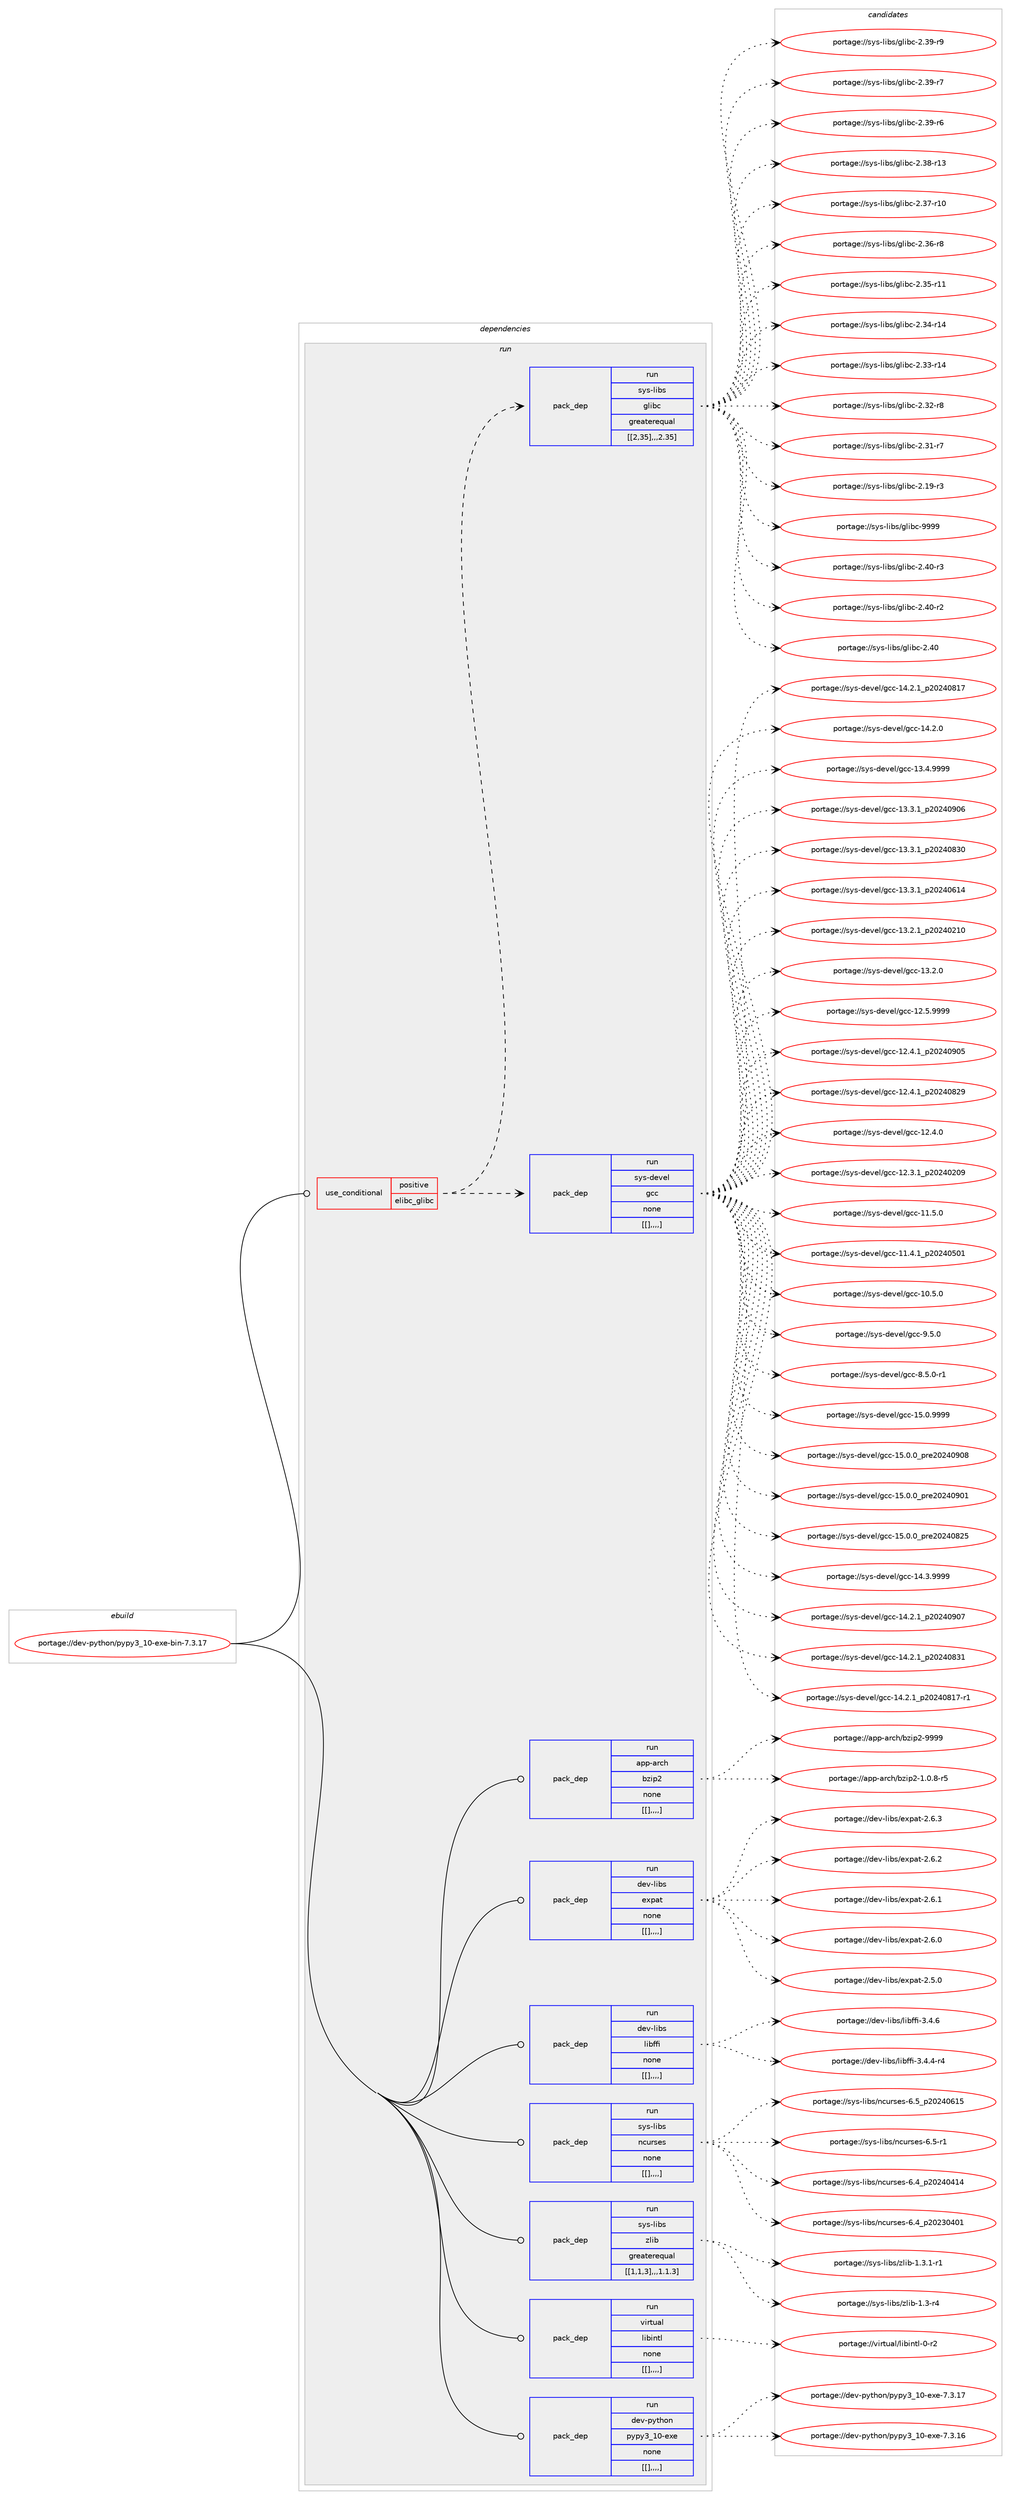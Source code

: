 digraph prolog {

# *************
# Graph options
# *************

newrank=true;
concentrate=true;
compound=true;
graph [rankdir=LR,fontname=Helvetica,fontsize=10,ranksep=1.5];#, ranksep=2.5, nodesep=0.2];
edge  [arrowhead=vee];
node  [fontname=Helvetica,fontsize=10];

# **********
# The ebuild
# **********

subgraph cluster_leftcol {
color=gray;
label=<<i>ebuild</i>>;
id [label="portage://dev-python/pypy3_10-exe-bin-7.3.17", color=red, width=4, href="../dev-python/pypy3_10-exe-bin-7.3.17.svg"];
}

# ****************
# The dependencies
# ****************

subgraph cluster_midcol {
color=gray;
label=<<i>dependencies</i>>;
subgraph cluster_compile {
fillcolor="#eeeeee";
style=filled;
label=<<i>compile</i>>;
}
subgraph cluster_compileandrun {
fillcolor="#eeeeee";
style=filled;
label=<<i>compile and run</i>>;
}
subgraph cluster_run {
fillcolor="#eeeeee";
style=filled;
label=<<i>run</i>>;
subgraph cond38377 {
dependency159736 [label=<<TABLE BORDER="0" CELLBORDER="1" CELLSPACING="0" CELLPADDING="4"><TR><TD ROWSPAN="3" CELLPADDING="10">use_conditional</TD></TR><TR><TD>positive</TD></TR><TR><TD>elibc_glibc</TD></TR></TABLE>>, shape=none, color=red];
subgraph pack120114 {
dependency159737 [label=<<TABLE BORDER="0" CELLBORDER="1" CELLSPACING="0" CELLPADDING="4" WIDTH="220"><TR><TD ROWSPAN="6" CELLPADDING="30">pack_dep</TD></TR><TR><TD WIDTH="110">run</TD></TR><TR><TD>sys-devel</TD></TR><TR><TD>gcc</TD></TR><TR><TD>none</TD></TR><TR><TD>[[],,,,]</TD></TR></TABLE>>, shape=none, color=blue];
}
dependency159736:e -> dependency159737:w [weight=20,style="dashed",arrowhead="vee"];
subgraph pack120115 {
dependency159738 [label=<<TABLE BORDER="0" CELLBORDER="1" CELLSPACING="0" CELLPADDING="4" WIDTH="220"><TR><TD ROWSPAN="6" CELLPADDING="30">pack_dep</TD></TR><TR><TD WIDTH="110">run</TD></TR><TR><TD>sys-libs</TD></TR><TR><TD>glibc</TD></TR><TR><TD>greaterequal</TD></TR><TR><TD>[[2,35],,,2.35]</TD></TR></TABLE>>, shape=none, color=blue];
}
dependency159736:e -> dependency159738:w [weight=20,style="dashed",arrowhead="vee"];
}
id:e -> dependency159736:w [weight=20,style="solid",arrowhead="odot"];
subgraph pack120116 {
dependency159739 [label=<<TABLE BORDER="0" CELLBORDER="1" CELLSPACING="0" CELLPADDING="4" WIDTH="220"><TR><TD ROWSPAN="6" CELLPADDING="30">pack_dep</TD></TR><TR><TD WIDTH="110">run</TD></TR><TR><TD>app-arch</TD></TR><TR><TD>bzip2</TD></TR><TR><TD>none</TD></TR><TR><TD>[[],,,,]</TD></TR></TABLE>>, shape=none, color=blue];
}
id:e -> dependency159739:w [weight=20,style="solid",arrowhead="odot"];
subgraph pack120117 {
dependency159740 [label=<<TABLE BORDER="0" CELLBORDER="1" CELLSPACING="0" CELLPADDING="4" WIDTH="220"><TR><TD ROWSPAN="6" CELLPADDING="30">pack_dep</TD></TR><TR><TD WIDTH="110">run</TD></TR><TR><TD>dev-libs</TD></TR><TR><TD>expat</TD></TR><TR><TD>none</TD></TR><TR><TD>[[],,,,]</TD></TR></TABLE>>, shape=none, color=blue];
}
id:e -> dependency159740:w [weight=20,style="solid",arrowhead="odot"];
subgraph pack120118 {
dependency159741 [label=<<TABLE BORDER="0" CELLBORDER="1" CELLSPACING="0" CELLPADDING="4" WIDTH="220"><TR><TD ROWSPAN="6" CELLPADDING="30">pack_dep</TD></TR><TR><TD WIDTH="110">run</TD></TR><TR><TD>dev-libs</TD></TR><TR><TD>libffi</TD></TR><TR><TD>none</TD></TR><TR><TD>[[],,,,]</TD></TR></TABLE>>, shape=none, color=blue];
}
id:e -> dependency159741:w [weight=20,style="solid",arrowhead="odot"];
subgraph pack120119 {
dependency159742 [label=<<TABLE BORDER="0" CELLBORDER="1" CELLSPACING="0" CELLPADDING="4" WIDTH="220"><TR><TD ROWSPAN="6" CELLPADDING="30">pack_dep</TD></TR><TR><TD WIDTH="110">run</TD></TR><TR><TD>sys-libs</TD></TR><TR><TD>ncurses</TD></TR><TR><TD>none</TD></TR><TR><TD>[[],,,,]</TD></TR></TABLE>>, shape=none, color=blue];
}
id:e -> dependency159742:w [weight=20,style="solid",arrowhead="odot"];
subgraph pack120120 {
dependency159743 [label=<<TABLE BORDER="0" CELLBORDER="1" CELLSPACING="0" CELLPADDING="4" WIDTH="220"><TR><TD ROWSPAN="6" CELLPADDING="30">pack_dep</TD></TR><TR><TD WIDTH="110">run</TD></TR><TR><TD>sys-libs</TD></TR><TR><TD>zlib</TD></TR><TR><TD>greaterequal</TD></TR><TR><TD>[[1,1,3],,,1.1.3]</TD></TR></TABLE>>, shape=none, color=blue];
}
id:e -> dependency159743:w [weight=20,style="solid",arrowhead="odot"];
subgraph pack120121 {
dependency159744 [label=<<TABLE BORDER="0" CELLBORDER="1" CELLSPACING="0" CELLPADDING="4" WIDTH="220"><TR><TD ROWSPAN="6" CELLPADDING="30">pack_dep</TD></TR><TR><TD WIDTH="110">run</TD></TR><TR><TD>virtual</TD></TR><TR><TD>libintl</TD></TR><TR><TD>none</TD></TR><TR><TD>[[],,,,]</TD></TR></TABLE>>, shape=none, color=blue];
}
id:e -> dependency159744:w [weight=20,style="solid",arrowhead="odot"];
subgraph pack120122 {
dependency159745 [label=<<TABLE BORDER="0" CELLBORDER="1" CELLSPACING="0" CELLPADDING="4" WIDTH="220"><TR><TD ROWSPAN="6" CELLPADDING="30">pack_dep</TD></TR><TR><TD WIDTH="110">run</TD></TR><TR><TD>dev-python</TD></TR><TR><TD>pypy3_10-exe</TD></TR><TR><TD>none</TD></TR><TR><TD>[[],,,,]</TD></TR></TABLE>>, shape=none, color=blue];
}
id:e -> dependency159745:w [weight=20,style="solid",arrowhead="odot"];
}
}

# **************
# The candidates
# **************

subgraph cluster_choices {
rank=same;
color=gray;
label=<<i>candidates</i>>;

subgraph choice120114 {
color=black;
nodesep=1;
choice1151211154510010111810110847103999945495346484657575757 [label="portage://sys-devel/gcc-15.0.9999", color=red, width=4,href="../sys-devel/gcc-15.0.9999.svg"];
choice1151211154510010111810110847103999945495346484648951121141015048505248574856 [label="portage://sys-devel/gcc-15.0.0_pre20240908", color=red, width=4,href="../sys-devel/gcc-15.0.0_pre20240908.svg"];
choice1151211154510010111810110847103999945495346484648951121141015048505248574849 [label="portage://sys-devel/gcc-15.0.0_pre20240901", color=red, width=4,href="../sys-devel/gcc-15.0.0_pre20240901.svg"];
choice1151211154510010111810110847103999945495346484648951121141015048505248565053 [label="portage://sys-devel/gcc-15.0.0_pre20240825", color=red, width=4,href="../sys-devel/gcc-15.0.0_pre20240825.svg"];
choice1151211154510010111810110847103999945495246514657575757 [label="portage://sys-devel/gcc-14.3.9999", color=red, width=4,href="../sys-devel/gcc-14.3.9999.svg"];
choice1151211154510010111810110847103999945495246504649951125048505248574855 [label="portage://sys-devel/gcc-14.2.1_p20240907", color=red, width=4,href="../sys-devel/gcc-14.2.1_p20240907.svg"];
choice1151211154510010111810110847103999945495246504649951125048505248565149 [label="portage://sys-devel/gcc-14.2.1_p20240831", color=red, width=4,href="../sys-devel/gcc-14.2.1_p20240831.svg"];
choice11512111545100101118101108471039999454952465046499511250485052485649554511449 [label="portage://sys-devel/gcc-14.2.1_p20240817-r1", color=red, width=4,href="../sys-devel/gcc-14.2.1_p20240817-r1.svg"];
choice1151211154510010111810110847103999945495246504649951125048505248564955 [label="portage://sys-devel/gcc-14.2.1_p20240817", color=red, width=4,href="../sys-devel/gcc-14.2.1_p20240817.svg"];
choice1151211154510010111810110847103999945495246504648 [label="portage://sys-devel/gcc-14.2.0", color=red, width=4,href="../sys-devel/gcc-14.2.0.svg"];
choice1151211154510010111810110847103999945495146524657575757 [label="portage://sys-devel/gcc-13.4.9999", color=red, width=4,href="../sys-devel/gcc-13.4.9999.svg"];
choice1151211154510010111810110847103999945495146514649951125048505248574854 [label="portage://sys-devel/gcc-13.3.1_p20240906", color=red, width=4,href="../sys-devel/gcc-13.3.1_p20240906.svg"];
choice1151211154510010111810110847103999945495146514649951125048505248565148 [label="portage://sys-devel/gcc-13.3.1_p20240830", color=red, width=4,href="../sys-devel/gcc-13.3.1_p20240830.svg"];
choice1151211154510010111810110847103999945495146514649951125048505248544952 [label="portage://sys-devel/gcc-13.3.1_p20240614", color=red, width=4,href="../sys-devel/gcc-13.3.1_p20240614.svg"];
choice1151211154510010111810110847103999945495146504649951125048505248504948 [label="portage://sys-devel/gcc-13.2.1_p20240210", color=red, width=4,href="../sys-devel/gcc-13.2.1_p20240210.svg"];
choice1151211154510010111810110847103999945495146504648 [label="portage://sys-devel/gcc-13.2.0", color=red, width=4,href="../sys-devel/gcc-13.2.0.svg"];
choice1151211154510010111810110847103999945495046534657575757 [label="portage://sys-devel/gcc-12.5.9999", color=red, width=4,href="../sys-devel/gcc-12.5.9999.svg"];
choice1151211154510010111810110847103999945495046524649951125048505248574853 [label="portage://sys-devel/gcc-12.4.1_p20240905", color=red, width=4,href="../sys-devel/gcc-12.4.1_p20240905.svg"];
choice1151211154510010111810110847103999945495046524649951125048505248565057 [label="portage://sys-devel/gcc-12.4.1_p20240829", color=red, width=4,href="../sys-devel/gcc-12.4.1_p20240829.svg"];
choice1151211154510010111810110847103999945495046524648 [label="portage://sys-devel/gcc-12.4.0", color=red, width=4,href="../sys-devel/gcc-12.4.0.svg"];
choice1151211154510010111810110847103999945495046514649951125048505248504857 [label="portage://sys-devel/gcc-12.3.1_p20240209", color=red, width=4,href="../sys-devel/gcc-12.3.1_p20240209.svg"];
choice1151211154510010111810110847103999945494946534648 [label="portage://sys-devel/gcc-11.5.0", color=red, width=4,href="../sys-devel/gcc-11.5.0.svg"];
choice1151211154510010111810110847103999945494946524649951125048505248534849 [label="portage://sys-devel/gcc-11.4.1_p20240501", color=red, width=4,href="../sys-devel/gcc-11.4.1_p20240501.svg"];
choice1151211154510010111810110847103999945494846534648 [label="portage://sys-devel/gcc-10.5.0", color=red, width=4,href="../sys-devel/gcc-10.5.0.svg"];
choice11512111545100101118101108471039999455746534648 [label="portage://sys-devel/gcc-9.5.0", color=red, width=4,href="../sys-devel/gcc-9.5.0.svg"];
choice115121115451001011181011084710399994556465346484511449 [label="portage://sys-devel/gcc-8.5.0-r1", color=red, width=4,href="../sys-devel/gcc-8.5.0-r1.svg"];
dependency159737:e -> choice1151211154510010111810110847103999945495346484657575757:w [style=dotted,weight="100"];
dependency159737:e -> choice1151211154510010111810110847103999945495346484648951121141015048505248574856:w [style=dotted,weight="100"];
dependency159737:e -> choice1151211154510010111810110847103999945495346484648951121141015048505248574849:w [style=dotted,weight="100"];
dependency159737:e -> choice1151211154510010111810110847103999945495346484648951121141015048505248565053:w [style=dotted,weight="100"];
dependency159737:e -> choice1151211154510010111810110847103999945495246514657575757:w [style=dotted,weight="100"];
dependency159737:e -> choice1151211154510010111810110847103999945495246504649951125048505248574855:w [style=dotted,weight="100"];
dependency159737:e -> choice1151211154510010111810110847103999945495246504649951125048505248565149:w [style=dotted,weight="100"];
dependency159737:e -> choice11512111545100101118101108471039999454952465046499511250485052485649554511449:w [style=dotted,weight="100"];
dependency159737:e -> choice1151211154510010111810110847103999945495246504649951125048505248564955:w [style=dotted,weight="100"];
dependency159737:e -> choice1151211154510010111810110847103999945495246504648:w [style=dotted,weight="100"];
dependency159737:e -> choice1151211154510010111810110847103999945495146524657575757:w [style=dotted,weight="100"];
dependency159737:e -> choice1151211154510010111810110847103999945495146514649951125048505248574854:w [style=dotted,weight="100"];
dependency159737:e -> choice1151211154510010111810110847103999945495146514649951125048505248565148:w [style=dotted,weight="100"];
dependency159737:e -> choice1151211154510010111810110847103999945495146514649951125048505248544952:w [style=dotted,weight="100"];
dependency159737:e -> choice1151211154510010111810110847103999945495146504649951125048505248504948:w [style=dotted,weight="100"];
dependency159737:e -> choice1151211154510010111810110847103999945495146504648:w [style=dotted,weight="100"];
dependency159737:e -> choice1151211154510010111810110847103999945495046534657575757:w [style=dotted,weight="100"];
dependency159737:e -> choice1151211154510010111810110847103999945495046524649951125048505248574853:w [style=dotted,weight="100"];
dependency159737:e -> choice1151211154510010111810110847103999945495046524649951125048505248565057:w [style=dotted,weight="100"];
dependency159737:e -> choice1151211154510010111810110847103999945495046524648:w [style=dotted,weight="100"];
dependency159737:e -> choice1151211154510010111810110847103999945495046514649951125048505248504857:w [style=dotted,weight="100"];
dependency159737:e -> choice1151211154510010111810110847103999945494946534648:w [style=dotted,weight="100"];
dependency159737:e -> choice1151211154510010111810110847103999945494946524649951125048505248534849:w [style=dotted,weight="100"];
dependency159737:e -> choice1151211154510010111810110847103999945494846534648:w [style=dotted,weight="100"];
dependency159737:e -> choice11512111545100101118101108471039999455746534648:w [style=dotted,weight="100"];
dependency159737:e -> choice115121115451001011181011084710399994556465346484511449:w [style=dotted,weight="100"];
}
subgraph choice120115 {
color=black;
nodesep=1;
choice11512111545108105981154710310810598994557575757 [label="portage://sys-libs/glibc-9999", color=red, width=4,href="../sys-libs/glibc-9999.svg"];
choice115121115451081059811547103108105989945504652484511451 [label="portage://sys-libs/glibc-2.40-r3", color=red, width=4,href="../sys-libs/glibc-2.40-r3.svg"];
choice115121115451081059811547103108105989945504652484511450 [label="portage://sys-libs/glibc-2.40-r2", color=red, width=4,href="../sys-libs/glibc-2.40-r2.svg"];
choice11512111545108105981154710310810598994550465248 [label="portage://sys-libs/glibc-2.40", color=red, width=4,href="../sys-libs/glibc-2.40.svg"];
choice115121115451081059811547103108105989945504651574511457 [label="portage://sys-libs/glibc-2.39-r9", color=red, width=4,href="../sys-libs/glibc-2.39-r9.svg"];
choice115121115451081059811547103108105989945504651574511455 [label="portage://sys-libs/glibc-2.39-r7", color=red, width=4,href="../sys-libs/glibc-2.39-r7.svg"];
choice115121115451081059811547103108105989945504651574511454 [label="portage://sys-libs/glibc-2.39-r6", color=red, width=4,href="../sys-libs/glibc-2.39-r6.svg"];
choice11512111545108105981154710310810598994550465156451144951 [label="portage://sys-libs/glibc-2.38-r13", color=red, width=4,href="../sys-libs/glibc-2.38-r13.svg"];
choice11512111545108105981154710310810598994550465155451144948 [label="portage://sys-libs/glibc-2.37-r10", color=red, width=4,href="../sys-libs/glibc-2.37-r10.svg"];
choice115121115451081059811547103108105989945504651544511456 [label="portage://sys-libs/glibc-2.36-r8", color=red, width=4,href="../sys-libs/glibc-2.36-r8.svg"];
choice11512111545108105981154710310810598994550465153451144949 [label="portage://sys-libs/glibc-2.35-r11", color=red, width=4,href="../sys-libs/glibc-2.35-r11.svg"];
choice11512111545108105981154710310810598994550465152451144952 [label="portage://sys-libs/glibc-2.34-r14", color=red, width=4,href="../sys-libs/glibc-2.34-r14.svg"];
choice11512111545108105981154710310810598994550465151451144952 [label="portage://sys-libs/glibc-2.33-r14", color=red, width=4,href="../sys-libs/glibc-2.33-r14.svg"];
choice115121115451081059811547103108105989945504651504511456 [label="portage://sys-libs/glibc-2.32-r8", color=red, width=4,href="../sys-libs/glibc-2.32-r8.svg"];
choice115121115451081059811547103108105989945504651494511455 [label="portage://sys-libs/glibc-2.31-r7", color=red, width=4,href="../sys-libs/glibc-2.31-r7.svg"];
choice115121115451081059811547103108105989945504649574511451 [label="portage://sys-libs/glibc-2.19-r3", color=red, width=4,href="../sys-libs/glibc-2.19-r3.svg"];
dependency159738:e -> choice11512111545108105981154710310810598994557575757:w [style=dotted,weight="100"];
dependency159738:e -> choice115121115451081059811547103108105989945504652484511451:w [style=dotted,weight="100"];
dependency159738:e -> choice115121115451081059811547103108105989945504652484511450:w [style=dotted,weight="100"];
dependency159738:e -> choice11512111545108105981154710310810598994550465248:w [style=dotted,weight="100"];
dependency159738:e -> choice115121115451081059811547103108105989945504651574511457:w [style=dotted,weight="100"];
dependency159738:e -> choice115121115451081059811547103108105989945504651574511455:w [style=dotted,weight="100"];
dependency159738:e -> choice115121115451081059811547103108105989945504651574511454:w [style=dotted,weight="100"];
dependency159738:e -> choice11512111545108105981154710310810598994550465156451144951:w [style=dotted,weight="100"];
dependency159738:e -> choice11512111545108105981154710310810598994550465155451144948:w [style=dotted,weight="100"];
dependency159738:e -> choice115121115451081059811547103108105989945504651544511456:w [style=dotted,weight="100"];
dependency159738:e -> choice11512111545108105981154710310810598994550465153451144949:w [style=dotted,weight="100"];
dependency159738:e -> choice11512111545108105981154710310810598994550465152451144952:w [style=dotted,weight="100"];
dependency159738:e -> choice11512111545108105981154710310810598994550465151451144952:w [style=dotted,weight="100"];
dependency159738:e -> choice115121115451081059811547103108105989945504651504511456:w [style=dotted,weight="100"];
dependency159738:e -> choice115121115451081059811547103108105989945504651494511455:w [style=dotted,weight="100"];
dependency159738:e -> choice115121115451081059811547103108105989945504649574511451:w [style=dotted,weight="100"];
}
subgraph choice120116 {
color=black;
nodesep=1;
choice971121124597114991044798122105112504557575757 [label="portage://app-arch/bzip2-9999", color=red, width=4,href="../app-arch/bzip2-9999.svg"];
choice971121124597114991044798122105112504549464846564511453 [label="portage://app-arch/bzip2-1.0.8-r5", color=red, width=4,href="../app-arch/bzip2-1.0.8-r5.svg"];
dependency159739:e -> choice971121124597114991044798122105112504557575757:w [style=dotted,weight="100"];
dependency159739:e -> choice971121124597114991044798122105112504549464846564511453:w [style=dotted,weight="100"];
}
subgraph choice120117 {
color=black;
nodesep=1;
choice10010111845108105981154710112011297116455046544651 [label="portage://dev-libs/expat-2.6.3", color=red, width=4,href="../dev-libs/expat-2.6.3.svg"];
choice10010111845108105981154710112011297116455046544650 [label="portage://dev-libs/expat-2.6.2", color=red, width=4,href="../dev-libs/expat-2.6.2.svg"];
choice10010111845108105981154710112011297116455046544649 [label="portage://dev-libs/expat-2.6.1", color=red, width=4,href="../dev-libs/expat-2.6.1.svg"];
choice10010111845108105981154710112011297116455046544648 [label="portage://dev-libs/expat-2.6.0", color=red, width=4,href="../dev-libs/expat-2.6.0.svg"];
choice10010111845108105981154710112011297116455046534648 [label="portage://dev-libs/expat-2.5.0", color=red, width=4,href="../dev-libs/expat-2.5.0.svg"];
dependency159740:e -> choice10010111845108105981154710112011297116455046544651:w [style=dotted,weight="100"];
dependency159740:e -> choice10010111845108105981154710112011297116455046544650:w [style=dotted,weight="100"];
dependency159740:e -> choice10010111845108105981154710112011297116455046544649:w [style=dotted,weight="100"];
dependency159740:e -> choice10010111845108105981154710112011297116455046544648:w [style=dotted,weight="100"];
dependency159740:e -> choice10010111845108105981154710112011297116455046534648:w [style=dotted,weight="100"];
}
subgraph choice120118 {
color=black;
nodesep=1;
choice10010111845108105981154710810598102102105455146524654 [label="portage://dev-libs/libffi-3.4.6", color=red, width=4,href="../dev-libs/libffi-3.4.6.svg"];
choice100101118451081059811547108105981021021054551465246524511452 [label="portage://dev-libs/libffi-3.4.4-r4", color=red, width=4,href="../dev-libs/libffi-3.4.4-r4.svg"];
dependency159741:e -> choice10010111845108105981154710810598102102105455146524654:w [style=dotted,weight="100"];
dependency159741:e -> choice100101118451081059811547108105981021021054551465246524511452:w [style=dotted,weight="100"];
}
subgraph choice120119 {
color=black;
nodesep=1;
choice1151211154510810598115471109911711411510111545544653951125048505248544953 [label="portage://sys-libs/ncurses-6.5_p20240615", color=red, width=4,href="../sys-libs/ncurses-6.5_p20240615.svg"];
choice11512111545108105981154711099117114115101115455446534511449 [label="portage://sys-libs/ncurses-6.5-r1", color=red, width=4,href="../sys-libs/ncurses-6.5-r1.svg"];
choice1151211154510810598115471109911711411510111545544652951125048505248524952 [label="portage://sys-libs/ncurses-6.4_p20240414", color=red, width=4,href="../sys-libs/ncurses-6.4_p20240414.svg"];
choice1151211154510810598115471109911711411510111545544652951125048505148524849 [label="portage://sys-libs/ncurses-6.4_p20230401", color=red, width=4,href="../sys-libs/ncurses-6.4_p20230401.svg"];
dependency159742:e -> choice1151211154510810598115471109911711411510111545544653951125048505248544953:w [style=dotted,weight="100"];
dependency159742:e -> choice11512111545108105981154711099117114115101115455446534511449:w [style=dotted,weight="100"];
dependency159742:e -> choice1151211154510810598115471109911711411510111545544652951125048505248524952:w [style=dotted,weight="100"];
dependency159742:e -> choice1151211154510810598115471109911711411510111545544652951125048505148524849:w [style=dotted,weight="100"];
}
subgraph choice120120 {
color=black;
nodesep=1;
choice115121115451081059811547122108105984549465146494511449 [label="portage://sys-libs/zlib-1.3.1-r1", color=red, width=4,href="../sys-libs/zlib-1.3.1-r1.svg"];
choice11512111545108105981154712210810598454946514511452 [label="portage://sys-libs/zlib-1.3-r4", color=red, width=4,href="../sys-libs/zlib-1.3-r4.svg"];
dependency159743:e -> choice115121115451081059811547122108105984549465146494511449:w [style=dotted,weight="100"];
dependency159743:e -> choice11512111545108105981154712210810598454946514511452:w [style=dotted,weight="100"];
}
subgraph choice120121 {
color=black;
nodesep=1;
choice11810511411611797108471081059810511011610845484511450 [label="portage://virtual/libintl-0-r2", color=red, width=4,href="../virtual/libintl-0-r2.svg"];
dependency159744:e -> choice11810511411611797108471081059810511011610845484511450:w [style=dotted,weight="100"];
}
subgraph choice120122 {
color=black;
nodesep=1;
choice1001011184511212111610411111047112121112121519549484510112010145554651464955 [label="portage://dev-python/pypy3_10-exe-7.3.17", color=red, width=4,href="../dev-python/pypy3_10-exe-7.3.17.svg"];
choice1001011184511212111610411111047112121112121519549484510112010145554651464954 [label="portage://dev-python/pypy3_10-exe-7.3.16", color=red, width=4,href="../dev-python/pypy3_10-exe-7.3.16.svg"];
dependency159745:e -> choice1001011184511212111610411111047112121112121519549484510112010145554651464955:w [style=dotted,weight="100"];
dependency159745:e -> choice1001011184511212111610411111047112121112121519549484510112010145554651464954:w [style=dotted,weight="100"];
}
}

}
